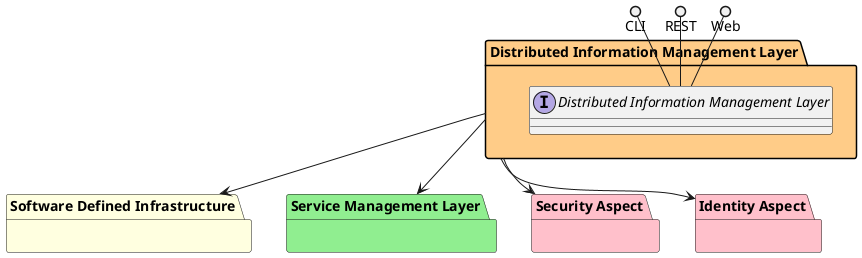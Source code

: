 @startuml


package "Software Defined Infrastructure" #lightyellow {
    }

package "Service Management Layer" #lightgreen {
    }

package "Security Aspect" #pink {
    }

package "Identity Aspect" #pink {
    }


package "Distributed Information Management Layer" #ffcc88 {

    interface "Distributed Information Management Layer" as i {
    
    }
}

CLI ()-- i
REST ()-- i
Web ()-- i

package "Distributed Information Management Layer" #ffcc88 {
    
}


    "Distributed Information Management Layer" --> "Software Defined Infrastructure"

    "Distributed Information Management Layer" --> "Service Management Layer"

    "Distributed Information Management Layer" --> "Security Aspect"

    "Distributed Information Management Layer" --> "Identity Aspect"


@enduml
